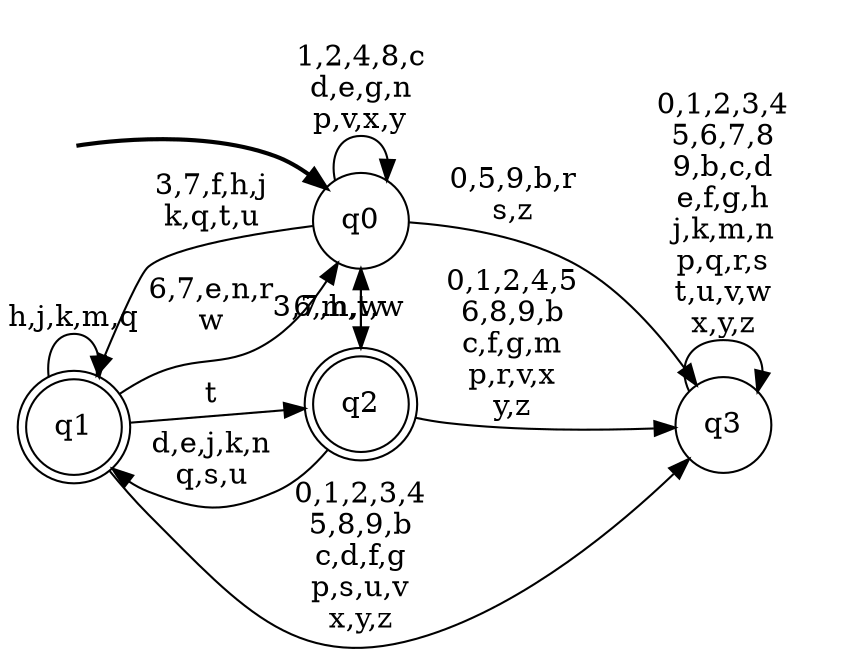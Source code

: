 digraph BlueStar {
__start0 [style = invis, shape = none, label = "", width = 0, height = 0];

rankdir=LR;
size="8,5";

s0 [style="filled", color="black", fillcolor="white" shape="circle", label="q0"];
s1 [style="rounded,filled", color="black", fillcolor="white" shape="doublecircle", label="q1"];
s2 [style="rounded,filled", color="black", fillcolor="white" shape="doublecircle", label="q2"];
s3 [style="filled", color="black", fillcolor="white" shape="circle", label="q3"];
subgraph cluster_main { 
	graph [pad=".75", ranksep="0.15", nodesep="0.15"];
	 style=invis; 
	__start0 -> s0 [penwidth=2];
}
s0 -> s0 [label="1,2,4,8,c\nd,e,g,n\np,v,x,y"];
s0 -> s1 [label="3,7,f,h,j\nk,q,t,u"];
s0 -> s2 [label="6,m,w"];
s0 -> s3 [label="0,5,9,b,r\ns,z"];
s1 -> s0 [label="6,7,e,n,r\nw"];
s1 -> s1 [label="h,j,k,m,q"];
s1 -> s2 [label="t"];
s1 -> s3 [label="0,1,2,3,4\n5,8,9,b\nc,d,f,g\np,s,u,v\nx,y,z"];
s2 -> s0 [label="3,7,h,t,w"];
s2 -> s1 [label="d,e,j,k,n\nq,s,u"];
s2 -> s3 [label="0,1,2,4,5\n6,8,9,b\nc,f,g,m\np,r,v,x\ny,z"];
s3 -> s3 [label="0,1,2,3,4\n5,6,7,8\n9,b,c,d\ne,f,g,h\nj,k,m,n\np,q,r,s\nt,u,v,w\nx,y,z"];

}